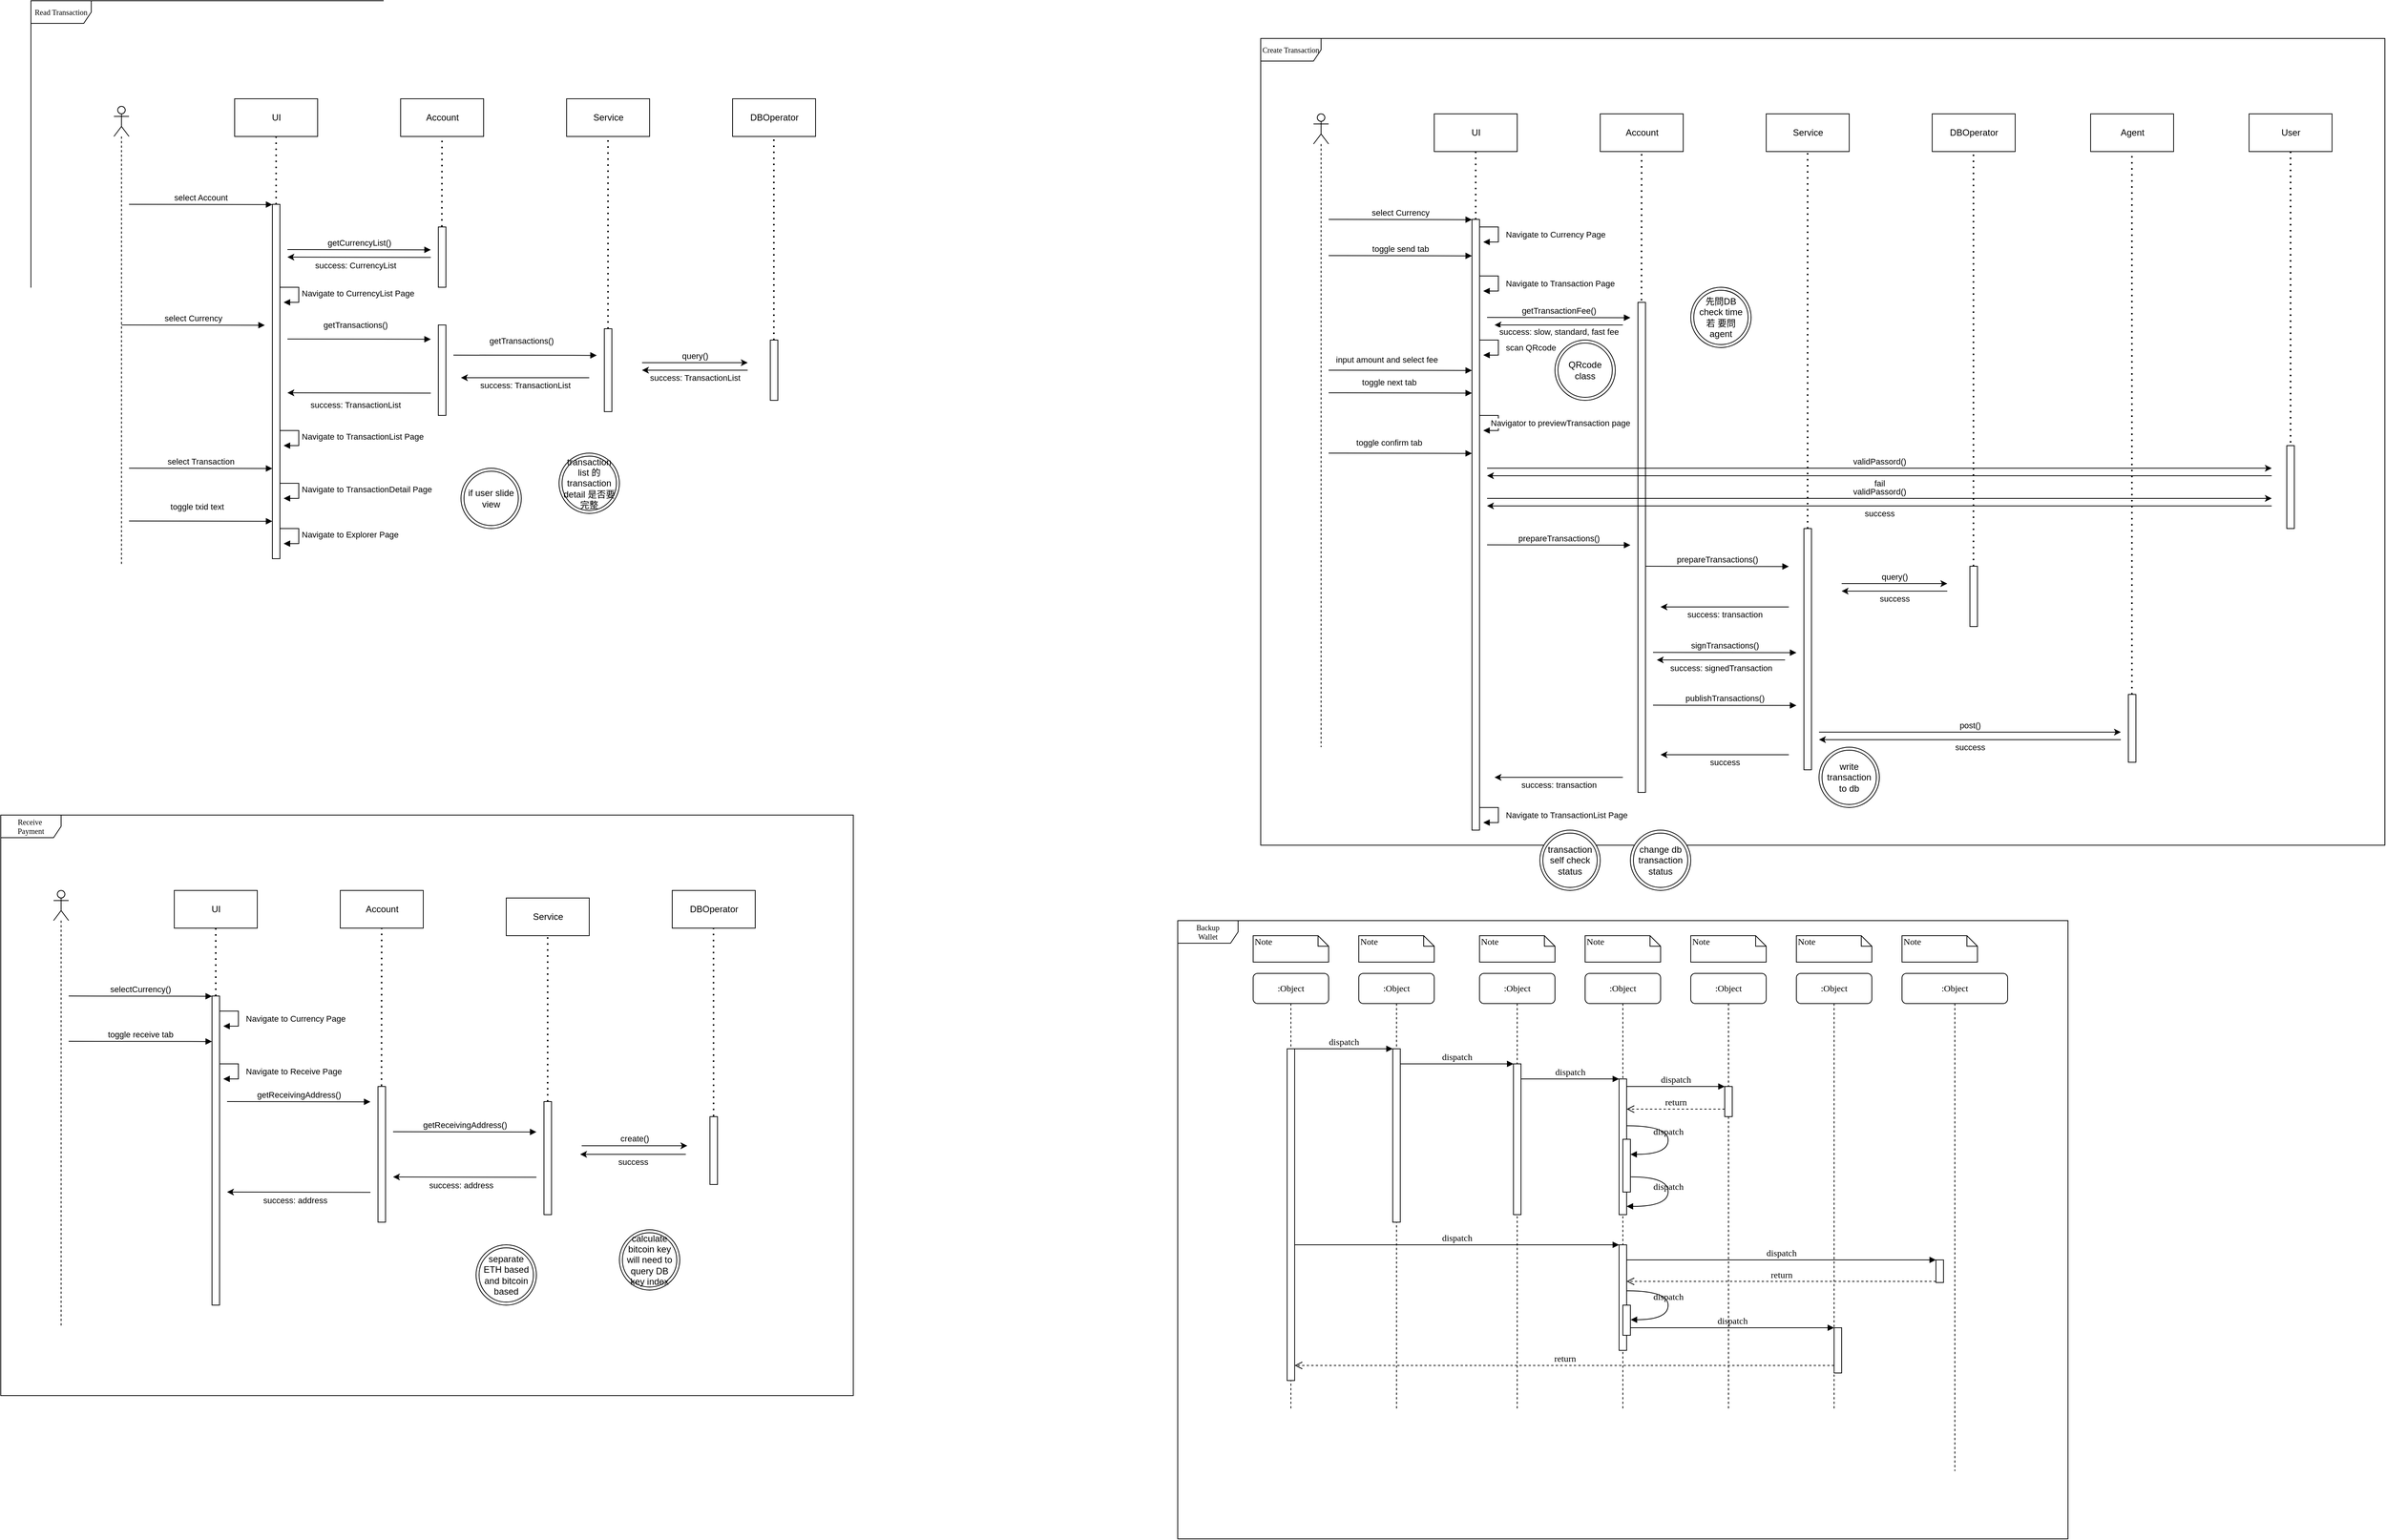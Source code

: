 <mxfile version="14.1.9" type="github">
  <diagram name="Page-1" id="13e1069c-82ec-6db2-03f1-153e76fe0fe0">
    <mxGraphModel dx="788" dy="538" grid="1" gridSize="10" guides="1" tooltips="1" connect="1" arrows="1" fold="1" page="1" pageScale="1" pageWidth="1100" pageHeight="850" background="#ffffff" math="0" shadow="0">
      <root>
        <mxCell id="0" />
        <mxCell id="1" parent="0" />
        <mxCell id="yyJwS7DBhN0DAcm4mNb7-244" value="" style="group" vertex="1" connectable="0" parent="1">
          <mxGeometry x="1670" y="1280" width="1180" height="820" as="geometry" />
        </mxCell>
        <mxCell id="yyJwS7DBhN0DAcm4mNb7-245" value=":Object" style="shape=umlLifeline;perimeter=lifelinePerimeter;whiteSpace=wrap;html=1;container=1;collapsible=0;recursiveResize=0;outlineConnect=0;rounded=1;shadow=0;comic=0;labelBackgroundColor=none;strokeWidth=1;fontFamily=Verdana;fontSize=12;align=center;" vertex="1" parent="yyJwS7DBhN0DAcm4mNb7-244">
          <mxGeometry x="240" y="70" width="100" height="580" as="geometry" />
        </mxCell>
        <mxCell id="yyJwS7DBhN0DAcm4mNb7-246" value="" style="html=1;points=[];perimeter=orthogonalPerimeter;rounded=0;shadow=0;comic=0;labelBackgroundColor=none;strokeWidth=1;fontFamily=Verdana;fontSize=12;align=center;" vertex="1" parent="yyJwS7DBhN0DAcm4mNb7-245">
          <mxGeometry x="45" y="100" width="10" height="230" as="geometry" />
        </mxCell>
        <mxCell id="yyJwS7DBhN0DAcm4mNb7-247" value=":Object" style="shape=umlLifeline;perimeter=lifelinePerimeter;whiteSpace=wrap;html=1;container=1;collapsible=0;recursiveResize=0;outlineConnect=0;rounded=1;shadow=0;comic=0;labelBackgroundColor=none;strokeWidth=1;fontFamily=Verdana;fontSize=12;align=center;" vertex="1" parent="yyJwS7DBhN0DAcm4mNb7-244">
          <mxGeometry x="400" y="70" width="100" height="580" as="geometry" />
        </mxCell>
        <mxCell id="yyJwS7DBhN0DAcm4mNb7-248" value="" style="html=1;points=[];perimeter=orthogonalPerimeter;rounded=0;shadow=0;comic=0;labelBackgroundColor=none;strokeWidth=1;fontFamily=Verdana;fontSize=12;align=center;" vertex="1" parent="yyJwS7DBhN0DAcm4mNb7-247">
          <mxGeometry x="45" y="120" width="10" height="200" as="geometry" />
        </mxCell>
        <mxCell id="yyJwS7DBhN0DAcm4mNb7-249" value=":Object" style="shape=umlLifeline;perimeter=lifelinePerimeter;whiteSpace=wrap;html=1;container=1;collapsible=0;recursiveResize=0;outlineConnect=0;rounded=1;shadow=0;comic=0;labelBackgroundColor=none;strokeWidth=1;fontFamily=Verdana;fontSize=12;align=center;" vertex="1" parent="yyJwS7DBhN0DAcm4mNb7-244">
          <mxGeometry x="540" y="70" width="100" height="580" as="geometry" />
        </mxCell>
        <mxCell id="yyJwS7DBhN0DAcm4mNb7-250" value=":Object" style="shape=umlLifeline;perimeter=lifelinePerimeter;whiteSpace=wrap;html=1;container=1;collapsible=0;recursiveResize=0;outlineConnect=0;rounded=1;shadow=0;comic=0;labelBackgroundColor=none;strokeWidth=1;fontFamily=Verdana;fontSize=12;align=center;" vertex="1" parent="yyJwS7DBhN0DAcm4mNb7-244">
          <mxGeometry x="680" y="70" width="100" height="580" as="geometry" />
        </mxCell>
        <mxCell id="yyJwS7DBhN0DAcm4mNb7-251" value=":Object" style="shape=umlLifeline;perimeter=lifelinePerimeter;whiteSpace=wrap;html=1;container=1;collapsible=0;recursiveResize=0;outlineConnect=0;rounded=1;shadow=0;comic=0;labelBackgroundColor=none;strokeWidth=1;fontFamily=Verdana;fontSize=12;align=center;" vertex="1" parent="yyJwS7DBhN0DAcm4mNb7-244">
          <mxGeometry x="820" y="70" width="100" height="580" as="geometry" />
        </mxCell>
        <mxCell id="yyJwS7DBhN0DAcm4mNb7-252" value=":Object" style="shape=umlLifeline;perimeter=lifelinePerimeter;whiteSpace=wrap;html=1;container=1;collapsible=0;recursiveResize=0;outlineConnect=0;rounded=1;shadow=0;comic=0;labelBackgroundColor=none;strokeWidth=1;fontFamily=Verdana;fontSize=12;align=center;" vertex="1" parent="yyJwS7DBhN0DAcm4mNb7-244">
          <mxGeometry x="960" y="70" width="140" height="660" as="geometry" />
        </mxCell>
        <mxCell id="yyJwS7DBhN0DAcm4mNb7-253" value=":Object" style="shape=umlLifeline;perimeter=lifelinePerimeter;whiteSpace=wrap;html=1;container=1;collapsible=0;recursiveResize=0;outlineConnect=0;rounded=1;shadow=0;comic=0;labelBackgroundColor=none;strokeWidth=1;fontFamily=Verdana;fontSize=12;align=center;" vertex="1" parent="yyJwS7DBhN0DAcm4mNb7-244">
          <mxGeometry x="100" y="70" width="100" height="580" as="geometry" />
        </mxCell>
        <mxCell id="yyJwS7DBhN0DAcm4mNb7-254" value="" style="html=1;points=[];perimeter=orthogonalPerimeter;rounded=0;shadow=0;comic=0;labelBackgroundColor=none;strokeWidth=1;fontFamily=Verdana;fontSize=12;align=center;" vertex="1" parent="yyJwS7DBhN0DAcm4mNb7-253">
          <mxGeometry x="45" y="100" width="10" height="440" as="geometry" />
        </mxCell>
        <mxCell id="yyJwS7DBhN0DAcm4mNb7-255" value="" style="html=1;points=[];perimeter=orthogonalPerimeter;rounded=0;shadow=0;comic=0;labelBackgroundColor=none;strokeWidth=1;fontFamily=Verdana;fontSize=12;align=center;" vertex="1" parent="yyJwS7DBhN0DAcm4mNb7-244">
          <mxGeometry x="585" y="210" width="10" height="180" as="geometry" />
        </mxCell>
        <mxCell id="yyJwS7DBhN0DAcm4mNb7-256" value="dispatch" style="html=1;verticalAlign=bottom;endArrow=block;labelBackgroundColor=none;fontFamily=Verdana;fontSize=12;edgeStyle=elbowEdgeStyle;elbow=vertical;" edge="1" parent="yyJwS7DBhN0DAcm4mNb7-244" source="yyJwS7DBhN0DAcm4mNb7-248" target="yyJwS7DBhN0DAcm4mNb7-255">
          <mxGeometry relative="1" as="geometry">
            <mxPoint x="510" y="210" as="sourcePoint" />
            <Array as="points">
              <mxPoint x="460" y="210" />
            </Array>
          </mxGeometry>
        </mxCell>
        <mxCell id="yyJwS7DBhN0DAcm4mNb7-257" value="" style="html=1;points=[];perimeter=orthogonalPerimeter;rounded=0;shadow=0;comic=0;labelBackgroundColor=none;strokeWidth=1;fontFamily=Verdana;fontSize=12;align=center;" vertex="1" parent="yyJwS7DBhN0DAcm4mNb7-244">
          <mxGeometry x="725" y="220" width="10" height="40" as="geometry" />
        </mxCell>
        <mxCell id="yyJwS7DBhN0DAcm4mNb7-258" value="dispatch" style="html=1;verticalAlign=bottom;endArrow=block;entryX=0;entryY=0;labelBackgroundColor=none;fontFamily=Verdana;fontSize=12;edgeStyle=elbowEdgeStyle;elbow=vertical;" edge="1" parent="yyJwS7DBhN0DAcm4mNb7-244" source="yyJwS7DBhN0DAcm4mNb7-255" target="yyJwS7DBhN0DAcm4mNb7-257">
          <mxGeometry relative="1" as="geometry">
            <mxPoint x="650" y="220" as="sourcePoint" />
          </mxGeometry>
        </mxCell>
        <mxCell id="yyJwS7DBhN0DAcm4mNb7-259" value="return" style="html=1;verticalAlign=bottom;endArrow=open;dashed=1;endSize=8;labelBackgroundColor=none;fontFamily=Verdana;fontSize=12;edgeStyle=elbowEdgeStyle;elbow=vertical;" edge="1" parent="yyJwS7DBhN0DAcm4mNb7-244" source="yyJwS7DBhN0DAcm4mNb7-257" target="yyJwS7DBhN0DAcm4mNb7-255">
          <mxGeometry relative="1" as="geometry">
            <mxPoint x="650" y="296" as="targetPoint" />
            <Array as="points">
              <mxPoint x="670" y="250" />
              <mxPoint x="700" y="250" />
            </Array>
          </mxGeometry>
        </mxCell>
        <mxCell id="yyJwS7DBhN0DAcm4mNb7-260" value="" style="html=1;points=[];perimeter=orthogonalPerimeter;rounded=0;shadow=0;comic=0;labelBackgroundColor=none;strokeWidth=1;fontFamily=Verdana;fontSize=12;align=center;" vertex="1" parent="yyJwS7DBhN0DAcm4mNb7-244">
          <mxGeometry x="585" y="430" width="10" height="140" as="geometry" />
        </mxCell>
        <mxCell id="yyJwS7DBhN0DAcm4mNb7-261" value="dispatch" style="html=1;verticalAlign=bottom;endArrow=block;entryX=0;entryY=0;labelBackgroundColor=none;fontFamily=Verdana;fontSize=12;" edge="1" parent="yyJwS7DBhN0DAcm4mNb7-244" source="yyJwS7DBhN0DAcm4mNb7-254" target="yyJwS7DBhN0DAcm4mNb7-260">
          <mxGeometry relative="1" as="geometry">
            <mxPoint x="510" y="410" as="sourcePoint" />
          </mxGeometry>
        </mxCell>
        <mxCell id="yyJwS7DBhN0DAcm4mNb7-262" value="" style="html=1;points=[];perimeter=orthogonalPerimeter;rounded=0;shadow=0;comic=0;labelBackgroundColor=none;strokeColor=#000000;strokeWidth=1;fillColor=#FFFFFF;fontFamily=Verdana;fontSize=12;fontColor=#000000;align=center;" vertex="1" parent="yyJwS7DBhN0DAcm4mNb7-244">
          <mxGeometry x="1005" y="450" width="10" height="30" as="geometry" />
        </mxCell>
        <mxCell id="yyJwS7DBhN0DAcm4mNb7-263" value="dispatch" style="html=1;verticalAlign=bottom;endArrow=block;entryX=0;entryY=0;labelBackgroundColor=none;fontFamily=Verdana;fontSize=12;" edge="1" parent="yyJwS7DBhN0DAcm4mNb7-244" source="yyJwS7DBhN0DAcm4mNb7-260" target="yyJwS7DBhN0DAcm4mNb7-262">
          <mxGeometry relative="1" as="geometry">
            <mxPoint x="930" y="330" as="sourcePoint" />
          </mxGeometry>
        </mxCell>
        <mxCell id="yyJwS7DBhN0DAcm4mNb7-264" value="return" style="html=1;verticalAlign=bottom;endArrow=open;dashed=1;endSize=8;exitX=0;exitY=0.95;labelBackgroundColor=none;fontFamily=Verdana;fontSize=12;" edge="1" parent="yyJwS7DBhN0DAcm4mNb7-244" source="yyJwS7DBhN0DAcm4mNb7-262" target="yyJwS7DBhN0DAcm4mNb7-260">
          <mxGeometry relative="1" as="geometry">
            <mxPoint x="930" y="406" as="targetPoint" />
          </mxGeometry>
        </mxCell>
        <mxCell id="yyJwS7DBhN0DAcm4mNb7-265" value="" style="html=1;points=[];perimeter=orthogonalPerimeter;rounded=0;shadow=0;comic=0;labelBackgroundColor=none;strokeWidth=1;fontFamily=Verdana;fontSize=12;align=center;" vertex="1" parent="yyJwS7DBhN0DAcm4mNb7-244">
          <mxGeometry x="870" y="540" width="10" height="60" as="geometry" />
        </mxCell>
        <mxCell id="yyJwS7DBhN0DAcm4mNb7-266" value="dispatch" style="html=1;verticalAlign=bottom;endArrow=block;entryX=0;entryY=0;labelBackgroundColor=none;fontFamily=Verdana;fontSize=12;edgeStyle=elbowEdgeStyle;elbow=vertical;" edge="1" parent="yyJwS7DBhN0DAcm4mNb7-244" source="yyJwS7DBhN0DAcm4mNb7-273" target="yyJwS7DBhN0DAcm4mNb7-265">
          <mxGeometry relative="1" as="geometry">
            <mxPoint x="800" y="540" as="sourcePoint" />
          </mxGeometry>
        </mxCell>
        <mxCell id="yyJwS7DBhN0DAcm4mNb7-267" value="return" style="html=1;verticalAlign=bottom;endArrow=open;dashed=1;endSize=8;labelBackgroundColor=none;fontFamily=Verdana;fontSize=12;edgeStyle=elbowEdgeStyle;elbow=vertical;" edge="1" parent="yyJwS7DBhN0DAcm4mNb7-244" source="yyJwS7DBhN0DAcm4mNb7-265" target="yyJwS7DBhN0DAcm4mNb7-254">
          <mxGeometry relative="1" as="geometry">
            <mxPoint x="800" y="616" as="targetPoint" />
            <Array as="points">
              <mxPoint x="570" y="590" />
            </Array>
          </mxGeometry>
        </mxCell>
        <mxCell id="yyJwS7DBhN0DAcm4mNb7-268" value="dispatch" style="html=1;verticalAlign=bottom;endArrow=block;entryX=0;entryY=0;labelBackgroundColor=none;fontFamily=Verdana;fontSize=12;edgeStyle=elbowEdgeStyle;elbow=vertical;" edge="1" parent="yyJwS7DBhN0DAcm4mNb7-244" source="yyJwS7DBhN0DAcm4mNb7-254" target="yyJwS7DBhN0DAcm4mNb7-246">
          <mxGeometry relative="1" as="geometry">
            <mxPoint x="220" y="180" as="sourcePoint" />
          </mxGeometry>
        </mxCell>
        <mxCell id="yyJwS7DBhN0DAcm4mNb7-269" value="dispatch" style="html=1;verticalAlign=bottom;endArrow=block;entryX=0;entryY=0;labelBackgroundColor=none;fontFamily=Verdana;fontSize=12;edgeStyle=elbowEdgeStyle;elbow=vertical;" edge="1" parent="yyJwS7DBhN0DAcm4mNb7-244" source="yyJwS7DBhN0DAcm4mNb7-246" target="yyJwS7DBhN0DAcm4mNb7-248">
          <mxGeometry relative="1" as="geometry">
            <mxPoint x="370" y="190" as="sourcePoint" />
          </mxGeometry>
        </mxCell>
        <mxCell id="yyJwS7DBhN0DAcm4mNb7-270" value="" style="html=1;points=[];perimeter=orthogonalPerimeter;rounded=0;shadow=0;comic=0;labelBackgroundColor=none;strokeWidth=1;fontFamily=Verdana;fontSize=12;align=center;" vertex="1" parent="yyJwS7DBhN0DAcm4mNb7-244">
          <mxGeometry x="590" y="290" width="10" height="70" as="geometry" />
        </mxCell>
        <mxCell id="yyJwS7DBhN0DAcm4mNb7-271" value="dispatch" style="html=1;verticalAlign=bottom;endArrow=block;labelBackgroundColor=none;fontFamily=Verdana;fontSize=12;elbow=vertical;edgeStyle=orthogonalEdgeStyle;curved=1;entryX=1;entryY=0.286;entryPerimeter=0;exitX=1.038;exitY=0.345;exitPerimeter=0;" edge="1" parent="yyJwS7DBhN0DAcm4mNb7-244" source="yyJwS7DBhN0DAcm4mNb7-255" target="yyJwS7DBhN0DAcm4mNb7-270">
          <mxGeometry relative="1" as="geometry">
            <mxPoint x="465" y="220" as="sourcePoint" />
            <mxPoint x="595" y="220" as="targetPoint" />
            <Array as="points">
              <mxPoint x="650" y="272" />
              <mxPoint x="650" y="310" />
            </Array>
          </mxGeometry>
        </mxCell>
        <mxCell id="yyJwS7DBhN0DAcm4mNb7-272" value="dispatch" style="html=1;verticalAlign=bottom;endArrow=block;labelBackgroundColor=none;fontFamily=Verdana;fontSize=12;elbow=vertical;edgeStyle=orthogonalEdgeStyle;curved=1;exitX=1.066;exitY=0.713;exitPerimeter=0;" edge="1" parent="yyJwS7DBhN0DAcm4mNb7-244" source="yyJwS7DBhN0DAcm4mNb7-270">
          <mxGeometry relative="1" as="geometry">
            <mxPoint x="610.333" y="340" as="sourcePoint" />
            <mxPoint x="595" y="379" as="targetPoint" />
            <Array as="points">
              <mxPoint x="650" y="340" />
              <mxPoint x="650" y="379" />
            </Array>
          </mxGeometry>
        </mxCell>
        <mxCell id="yyJwS7DBhN0DAcm4mNb7-273" value="" style="html=1;points=[];perimeter=orthogonalPerimeter;rounded=0;shadow=0;comic=0;labelBackgroundColor=none;strokeWidth=1;fontFamily=Verdana;fontSize=12;align=center;" vertex="1" parent="yyJwS7DBhN0DAcm4mNb7-244">
          <mxGeometry x="590" y="510" width="10" height="40" as="geometry" />
        </mxCell>
        <mxCell id="yyJwS7DBhN0DAcm4mNb7-274" value="dispatch" style="html=1;verticalAlign=bottom;endArrow=block;labelBackgroundColor=none;fontFamily=Verdana;fontSize=12;elbow=vertical;edgeStyle=orthogonalEdgeStyle;curved=1;entryX=1;entryY=0.286;entryPerimeter=0;exitX=1.038;exitY=0.345;exitPerimeter=0;" edge="1" parent="yyJwS7DBhN0DAcm4mNb7-244">
          <mxGeometry relative="1" as="geometry">
            <mxPoint x="595.333" y="491" as="sourcePoint" />
            <mxPoint x="600.333" y="529.333" as="targetPoint" />
            <Array as="points">
              <mxPoint x="650" y="491" />
              <mxPoint x="650" y="529" />
            </Array>
          </mxGeometry>
        </mxCell>
        <mxCell id="yyJwS7DBhN0DAcm4mNb7-275" value="Note" style="shape=note;whiteSpace=wrap;html=1;size=14;verticalAlign=top;align=left;spacingTop=-6;rounded=0;shadow=0;comic=0;labelBackgroundColor=none;strokeWidth=1;fontFamily=Verdana;fontSize=12" vertex="1" parent="yyJwS7DBhN0DAcm4mNb7-244">
          <mxGeometry x="100" y="20" width="100" height="35" as="geometry" />
        </mxCell>
        <mxCell id="yyJwS7DBhN0DAcm4mNb7-276" value="Note" style="shape=note;whiteSpace=wrap;html=1;size=14;verticalAlign=top;align=left;spacingTop=-6;rounded=0;shadow=0;comic=0;labelBackgroundColor=none;strokeWidth=1;fontFamily=Verdana;fontSize=12" vertex="1" parent="yyJwS7DBhN0DAcm4mNb7-244">
          <mxGeometry x="240" y="20" width="100" height="35" as="geometry" />
        </mxCell>
        <mxCell id="yyJwS7DBhN0DAcm4mNb7-277" value="Note" style="shape=note;whiteSpace=wrap;html=1;size=14;verticalAlign=top;align=left;spacingTop=-6;rounded=0;shadow=0;comic=0;labelBackgroundColor=none;strokeWidth=1;fontFamily=Verdana;fontSize=12" vertex="1" parent="yyJwS7DBhN0DAcm4mNb7-244">
          <mxGeometry x="400" y="20" width="100" height="35" as="geometry" />
        </mxCell>
        <mxCell id="yyJwS7DBhN0DAcm4mNb7-278" value="Note" style="shape=note;whiteSpace=wrap;html=1;size=14;verticalAlign=top;align=left;spacingTop=-6;rounded=0;shadow=0;comic=0;labelBackgroundColor=none;strokeWidth=1;fontFamily=Verdana;fontSize=12" vertex="1" parent="yyJwS7DBhN0DAcm4mNb7-244">
          <mxGeometry x="540" y="20" width="100" height="35" as="geometry" />
        </mxCell>
        <mxCell id="yyJwS7DBhN0DAcm4mNb7-279" value="Note" style="shape=note;whiteSpace=wrap;html=1;size=14;verticalAlign=top;align=left;spacingTop=-6;rounded=0;shadow=0;comic=0;labelBackgroundColor=none;strokeWidth=1;fontFamily=Verdana;fontSize=12" vertex="1" parent="yyJwS7DBhN0DAcm4mNb7-244">
          <mxGeometry x="680" y="20" width="100" height="35" as="geometry" />
        </mxCell>
        <mxCell id="yyJwS7DBhN0DAcm4mNb7-280" value="Note" style="shape=note;whiteSpace=wrap;html=1;size=14;verticalAlign=top;align=left;spacingTop=-6;rounded=0;shadow=0;comic=0;labelBackgroundColor=none;strokeWidth=1;fontFamily=Verdana;fontSize=12" vertex="1" parent="yyJwS7DBhN0DAcm4mNb7-244">
          <mxGeometry x="820" y="20" width="100" height="35" as="geometry" />
        </mxCell>
        <mxCell id="yyJwS7DBhN0DAcm4mNb7-281" value="Note" style="shape=note;whiteSpace=wrap;html=1;size=14;verticalAlign=top;align=left;spacingTop=-6;rounded=0;shadow=0;comic=0;labelBackgroundColor=none;strokeWidth=1;fontFamily=Verdana;fontSize=12" vertex="1" parent="yyJwS7DBhN0DAcm4mNb7-244">
          <mxGeometry x="960" y="20" width="100" height="35" as="geometry" />
        </mxCell>
        <mxCell id="yyJwS7DBhN0DAcm4mNb7-282" value="Backup&lt;br&gt;Wallet" style="shape=umlFrame;whiteSpace=wrap;html=1;rounded=0;shadow=0;comic=0;labelBackgroundColor=none;strokeWidth=1;fontFamily=Verdana;fontSize=10;align=center;width=80;height=30;" vertex="1" parent="yyJwS7DBhN0DAcm4mNb7-244">
          <mxGeometry width="1180" height="820" as="geometry" />
        </mxCell>
        <mxCell id="yyJwS7DBhN0DAcm4mNb7-387" value="" style="group" vertex="1" connectable="0" parent="1">
          <mxGeometry x="150" y="60" width="1180" height="820" as="geometry" />
        </mxCell>
        <mxCell id="yyJwS7DBhN0DAcm4mNb7-1" value="Read Transaction" style="shape=umlFrame;whiteSpace=wrap;html=1;rounded=0;shadow=0;comic=0;labelBackgroundColor=none;strokeWidth=1;fontFamily=Verdana;fontSize=10;align=center;width=80;height=30;" vertex="1" parent="yyJwS7DBhN0DAcm4mNb7-387">
          <mxGeometry width="1180" height="820" as="geometry" />
        </mxCell>
        <mxCell id="yyJwS7DBhN0DAcm4mNb7-324" value="UI" style="html=1;" vertex="1" parent="yyJwS7DBhN0DAcm4mNb7-387">
          <mxGeometry x="270" y="130" width="110" height="50" as="geometry" />
        </mxCell>
        <mxCell id="yyJwS7DBhN0DAcm4mNb7-328" value="Account" style="html=1;" vertex="1" parent="yyJwS7DBhN0DAcm4mNb7-387">
          <mxGeometry x="490" y="130" width="110" height="50" as="geometry" />
        </mxCell>
        <mxCell id="yyJwS7DBhN0DAcm4mNb7-329" value="DBOperator" style="html=1;" vertex="1" parent="yyJwS7DBhN0DAcm4mNb7-387">
          <mxGeometry x="930" y="130" width="110" height="50" as="geometry" />
        </mxCell>
        <mxCell id="yyJwS7DBhN0DAcm4mNb7-331" value="" style="html=1;points=[];perimeter=orthogonalPerimeter;" vertex="1" parent="yyJwS7DBhN0DAcm4mNb7-387">
          <mxGeometry x="320" y="270" width="10" height="470" as="geometry" />
        </mxCell>
        <mxCell id="yyJwS7DBhN0DAcm4mNb7-336" value="" style="shape=umlLifeline;participant=umlActor;perimeter=lifelinePerimeter;whiteSpace=wrap;html=1;container=1;collapsible=0;recursiveResize=0;verticalAlign=top;spacingTop=36;outlineConnect=0;" vertex="1" parent="yyJwS7DBhN0DAcm4mNb7-387">
          <mxGeometry x="110" y="140" width="20" height="610" as="geometry" />
        </mxCell>
        <mxCell id="yyJwS7DBhN0DAcm4mNb7-338" value="select Account" style="html=1;verticalAlign=bottom;endArrow=block;" edge="1" parent="yyJwS7DBhN0DAcm4mNb7-387">
          <mxGeometry width="80" relative="1" as="geometry">
            <mxPoint x="130" y="270.0" as="sourcePoint" />
            <mxPoint x="320" y="270.34" as="targetPoint" />
          </mxGeometry>
        </mxCell>
        <mxCell id="yyJwS7DBhN0DAcm4mNb7-341" value="" style="html=1;points=[];perimeter=orthogonalPerimeter;" vertex="1" parent="yyJwS7DBhN0DAcm4mNb7-387">
          <mxGeometry x="540" y="300" width="10" height="80" as="geometry" />
        </mxCell>
        <mxCell id="yyJwS7DBhN0DAcm4mNb7-350" value="" style="html=1;points=[];perimeter=orthogonalPerimeter;" vertex="1" parent="yyJwS7DBhN0DAcm4mNb7-387">
          <mxGeometry x="980" y="450" width="10" height="80" as="geometry" />
        </mxCell>
        <mxCell id="yyJwS7DBhN0DAcm4mNb7-351" value="" style="endArrow=classic;html=1;" edge="1" parent="yyJwS7DBhN0DAcm4mNb7-387">
          <mxGeometry relative="1" as="geometry">
            <mxPoint x="810" y="480.0" as="sourcePoint" />
            <mxPoint x="950" y="480.0" as="targetPoint" />
          </mxGeometry>
        </mxCell>
        <mxCell id="yyJwS7DBhN0DAcm4mNb7-352" value="query()" style="edgeLabel;resizable=0;html=1;align=center;verticalAlign=middle;" connectable="0" vertex="1" parent="yyJwS7DBhN0DAcm4mNb7-351">
          <mxGeometry relative="1" as="geometry">
            <mxPoint y="-9.66" as="offset" />
          </mxGeometry>
        </mxCell>
        <mxCell id="yyJwS7DBhN0DAcm4mNb7-353" value="" style="endArrow=none;html=1;startArrow=classic;startFill=1;endFill=0;" edge="1" parent="yyJwS7DBhN0DAcm4mNb7-387">
          <mxGeometry relative="1" as="geometry">
            <mxPoint x="810" y="490" as="sourcePoint" />
            <mxPoint x="950" y="490" as="targetPoint" />
          </mxGeometry>
        </mxCell>
        <mxCell id="yyJwS7DBhN0DAcm4mNb7-354" value="success: TransactionList" style="edgeLabel;resizable=0;html=1;align=center;verticalAlign=middle;" connectable="0" vertex="1" parent="yyJwS7DBhN0DAcm4mNb7-353">
          <mxGeometry relative="1" as="geometry">
            <mxPoint y="10" as="offset" />
          </mxGeometry>
        </mxCell>
        <mxCell id="yyJwS7DBhN0DAcm4mNb7-361" value="" style="endArrow=none;dashed=1;html=1;dashPattern=1 3;strokeWidth=2;entryX=0.5;entryY=1;entryDx=0;entryDy=0;" edge="1" parent="yyJwS7DBhN0DAcm4mNb7-387" target="yyJwS7DBhN0DAcm4mNb7-324">
          <mxGeometry width="50" height="50" relative="1" as="geometry">
            <mxPoint x="325" y="270" as="sourcePoint" />
            <mxPoint x="640" y="220" as="targetPoint" />
          </mxGeometry>
        </mxCell>
        <mxCell id="yyJwS7DBhN0DAcm4mNb7-363" value="" style="endArrow=none;dashed=1;html=1;dashPattern=1 3;strokeWidth=2;entryX=0.5;entryY=1;entryDx=0;entryDy=0;exitX=0.467;exitY=-0.004;exitDx=0;exitDy=0;exitPerimeter=0;" edge="1" parent="yyJwS7DBhN0DAcm4mNb7-387" source="yyJwS7DBhN0DAcm4mNb7-341">
          <mxGeometry width="50" height="50" relative="1" as="geometry">
            <mxPoint x="544.88" y="270" as="sourcePoint" />
            <mxPoint x="544.88" y="180" as="targetPoint" />
          </mxGeometry>
        </mxCell>
        <mxCell id="yyJwS7DBhN0DAcm4mNb7-364" value="" style="endArrow=none;dashed=1;html=1;dashPattern=1 3;strokeWidth=2;entryX=0.5;entryY=1;entryDx=0;entryDy=0;" edge="1" parent="yyJwS7DBhN0DAcm4mNb7-387" source="yyJwS7DBhN0DAcm4mNb7-350">
          <mxGeometry width="50" height="50" relative="1" as="geometry">
            <mxPoint x="985" y="400" as="sourcePoint" />
            <mxPoint x="984.71" y="180" as="targetPoint" />
          </mxGeometry>
        </mxCell>
        <mxCell id="yyJwS7DBhN0DAcm4mNb7-366" value="" style="group" vertex="1" connectable="0" parent="yyJwS7DBhN0DAcm4mNb7-387">
          <mxGeometry x="710" y="130" width="110" height="220" as="geometry" />
        </mxCell>
        <mxCell id="yyJwS7DBhN0DAcm4mNb7-340" value="Service" style="html=1;" vertex="1" parent="yyJwS7DBhN0DAcm4mNb7-366">
          <mxGeometry width="110" height="50" as="geometry" />
        </mxCell>
        <mxCell id="yyJwS7DBhN0DAcm4mNb7-362" value="" style="endArrow=none;dashed=1;html=1;dashPattern=1 3;strokeWidth=2;entryX=0.5;entryY=1;entryDx=0;entryDy=0;" edge="1" parent="yyJwS7DBhN0DAcm4mNb7-366" source="yyJwS7DBhN0DAcm4mNb7-339">
          <mxGeometry width="50" height="50" relative="1" as="geometry">
            <mxPoint x="54.88" y="140" as="sourcePoint" />
            <mxPoint x="54.88" y="50" as="targetPoint" />
          </mxGeometry>
        </mxCell>
        <mxCell id="yyJwS7DBhN0DAcm4mNb7-369" value="getCurrencyList()" style="html=1;verticalAlign=bottom;endArrow=block;" edge="1" parent="yyJwS7DBhN0DAcm4mNb7-387">
          <mxGeometry width="80" relative="1" as="geometry">
            <mxPoint x="340" y="330.0" as="sourcePoint" />
            <mxPoint x="530" y="330.34" as="targetPoint" />
          </mxGeometry>
        </mxCell>
        <mxCell id="yyJwS7DBhN0DAcm4mNb7-370" value="success: CurrencyList" style="html=1;verticalAlign=bottom;endArrow=none;endFill=0;startArrow=classic;startFill=1;" edge="1" parent="yyJwS7DBhN0DAcm4mNb7-387">
          <mxGeometry x="-0.052" y="-20" width="80" relative="1" as="geometry">
            <mxPoint x="340" y="340.0" as="sourcePoint" />
            <mxPoint x="530" y="340.34" as="targetPoint" />
            <mxPoint as="offset" />
          </mxGeometry>
        </mxCell>
        <mxCell id="yyJwS7DBhN0DAcm4mNb7-372" value="getTransactions()" style="html=1;verticalAlign=bottom;endArrow=block;" edge="1" parent="yyJwS7DBhN0DAcm4mNb7-387">
          <mxGeometry x="-0.053" y="10" width="80" relative="1" as="geometry">
            <mxPoint x="560" y="470" as="sourcePoint" />
            <mxPoint x="750" y="470.34" as="targetPoint" />
            <mxPoint as="offset" />
          </mxGeometry>
        </mxCell>
        <mxCell id="yyJwS7DBhN0DAcm4mNb7-373" value="success: TransactionList" style="html=1;verticalAlign=bottom;endArrow=none;endFill=0;startArrow=classic;startFill=1;" edge="1" parent="yyJwS7DBhN0DAcm4mNb7-387">
          <mxGeometry x="-0.052" y="-25" width="80" relative="1" as="geometry">
            <mxPoint x="340" y="520" as="sourcePoint" />
            <mxPoint x="530" y="520.34" as="targetPoint" />
            <mxPoint as="offset" />
          </mxGeometry>
        </mxCell>
        <mxCell id="yyJwS7DBhN0DAcm4mNb7-374" value="" style="html=1;points=[];perimeter=orthogonalPerimeter;" vertex="1" parent="yyJwS7DBhN0DAcm4mNb7-387">
          <mxGeometry x="540" y="430" width="10" height="120" as="geometry" />
        </mxCell>
        <mxCell id="yyJwS7DBhN0DAcm4mNb7-339" value="" style="html=1;points=[];perimeter=orthogonalPerimeter;" vertex="1" parent="yyJwS7DBhN0DAcm4mNb7-387">
          <mxGeometry x="760" y="435" width="10" height="110" as="geometry" />
        </mxCell>
        <mxCell id="yyJwS7DBhN0DAcm4mNb7-376" value="getTransactions()" style="html=1;verticalAlign=bottom;endArrow=block;" edge="1" parent="yyJwS7DBhN0DAcm4mNb7-387">
          <mxGeometry x="-0.053" y="10" width="80" relative="1" as="geometry">
            <mxPoint x="340" y="448.57" as="sourcePoint" />
            <mxPoint x="530" y="448.91" as="targetPoint" />
            <mxPoint as="offset" />
          </mxGeometry>
        </mxCell>
        <mxCell id="yyJwS7DBhN0DAcm4mNb7-377" value="" style="endArrow=none;html=1;startArrow=classic;startFill=1;endFill=0;" edge="1" parent="yyJwS7DBhN0DAcm4mNb7-387">
          <mxGeometry relative="1" as="geometry">
            <mxPoint x="570" y="500" as="sourcePoint" />
            <mxPoint x="740" y="500" as="targetPoint" />
          </mxGeometry>
        </mxCell>
        <mxCell id="yyJwS7DBhN0DAcm4mNb7-378" value="success: TransactionList" style="edgeLabel;resizable=0;html=1;align=center;verticalAlign=middle;" connectable="0" vertex="1" parent="yyJwS7DBhN0DAcm4mNb7-377">
          <mxGeometry relative="1" as="geometry">
            <mxPoint y="10" as="offset" />
          </mxGeometry>
        </mxCell>
        <mxCell id="yyJwS7DBhN0DAcm4mNb7-381" value="&lt;span style=&quot;font-family: &amp;#34;helvetica&amp;#34; ; text-align: center&quot;&gt;Navigate to&amp;nbsp;&lt;/span&gt;&lt;span style=&quot;text-align: center&quot;&gt;TransactionList&lt;/span&gt;&lt;span style=&quot;font-family: &amp;#34;helvetica&amp;#34; ; text-align: center&quot;&gt;&amp;nbsp;Page&lt;/span&gt;" style="edgeStyle=orthogonalEdgeStyle;html=1;align=left;spacingLeft=2;endArrow=block;rounded=0;entryX=1;entryY=0;" edge="1" parent="yyJwS7DBhN0DAcm4mNb7-387">
          <mxGeometry relative="1" as="geometry">
            <mxPoint x="330" y="570" as="sourcePoint" />
            <Array as="points">
              <mxPoint x="355" y="570" />
            </Array>
            <mxPoint x="335" y="590" as="targetPoint" />
          </mxGeometry>
        </mxCell>
        <mxCell id="yyJwS7DBhN0DAcm4mNb7-384" value="&lt;span style=&quot;font-family: &amp;#34;helvetica&amp;#34; ; text-align: center&quot;&gt;Navigate to&amp;nbsp;&lt;/span&gt;&lt;span style=&quot;text-align: center&quot;&gt;CurrencyList&lt;/span&gt;&lt;span style=&quot;font-family: &amp;#34;helvetica&amp;#34; ; text-align: center&quot;&gt;&amp;nbsp;Page&lt;/span&gt;" style="edgeStyle=orthogonalEdgeStyle;html=1;align=left;spacingLeft=2;endArrow=block;rounded=0;entryX=1;entryY=0;" edge="1" parent="yyJwS7DBhN0DAcm4mNb7-387">
          <mxGeometry relative="1" as="geometry">
            <mxPoint x="330" y="380" as="sourcePoint" />
            <Array as="points">
              <mxPoint x="355" y="380" />
            </Array>
            <mxPoint x="335" y="400" as="targetPoint" />
          </mxGeometry>
        </mxCell>
        <mxCell id="yyJwS7DBhN0DAcm4mNb7-423" value="select Transaction" style="html=1;verticalAlign=bottom;endArrow=block;" edge="1" parent="yyJwS7DBhN0DAcm4mNb7-387">
          <mxGeometry width="80" relative="1" as="geometry">
            <mxPoint x="130" y="620" as="sourcePoint" />
            <mxPoint x="320" y="620.34" as="targetPoint" />
          </mxGeometry>
        </mxCell>
        <mxCell id="yyJwS7DBhN0DAcm4mNb7-424" value="&lt;span style=&quot;font-family: &amp;#34;helvetica&amp;#34; ; text-align: center&quot;&gt;Navigate to&amp;nbsp;&lt;/span&gt;&lt;span style=&quot;text-align: center&quot;&gt;TransactionDetail&lt;/span&gt;&lt;span style=&quot;font-family: &amp;#34;helvetica&amp;#34; ; text-align: center&quot;&gt;&amp;nbsp;Page&lt;/span&gt;" style="edgeStyle=orthogonalEdgeStyle;html=1;align=left;spacingLeft=2;endArrow=block;rounded=0;entryX=1;entryY=0;" edge="1" parent="yyJwS7DBhN0DAcm4mNb7-387">
          <mxGeometry relative="1" as="geometry">
            <mxPoint x="330" y="640" as="sourcePoint" />
            <Array as="points">
              <mxPoint x="355" y="640" />
            </Array>
            <mxPoint x="335" y="660" as="targetPoint" />
          </mxGeometry>
        </mxCell>
        <mxCell id="yyJwS7DBhN0DAcm4mNb7-426" value="toggle txid text" style="html=1;verticalAlign=bottom;endArrow=block;" edge="1" parent="yyJwS7DBhN0DAcm4mNb7-387">
          <mxGeometry x="-0.053" y="10" width="80" relative="1" as="geometry">
            <mxPoint x="130" y="690" as="sourcePoint" />
            <mxPoint x="320" y="690.34" as="targetPoint" />
            <mxPoint as="offset" />
          </mxGeometry>
        </mxCell>
        <mxCell id="yyJwS7DBhN0DAcm4mNb7-427" value="&lt;span style=&quot;font-family: &amp;#34;helvetica&amp;#34; ; text-align: center&quot;&gt;Navigate to&amp;nbsp;&lt;/span&gt;&lt;span style=&quot;text-align: center&quot;&gt;Explorer&lt;/span&gt;&lt;span style=&quot;font-family: &amp;#34;helvetica&amp;#34; ; text-align: center&quot;&gt;&amp;nbsp;Page&lt;/span&gt;" style="edgeStyle=orthogonalEdgeStyle;html=1;align=left;spacingLeft=2;endArrow=block;rounded=0;entryX=1;entryY=0;" edge="1" parent="yyJwS7DBhN0DAcm4mNb7-387">
          <mxGeometry relative="1" as="geometry">
            <mxPoint x="330" y="700" as="sourcePoint" />
            <Array as="points">
              <mxPoint x="355" y="700" />
            </Array>
            <mxPoint x="335" y="720" as="targetPoint" />
          </mxGeometry>
        </mxCell>
        <mxCell id="yyJwS7DBhN0DAcm4mNb7-673" value="select Currency" style="html=1;verticalAlign=bottom;endArrow=block;" edge="1" parent="yyJwS7DBhN0DAcm4mNb7-387">
          <mxGeometry width="80" relative="1" as="geometry">
            <mxPoint x="120" y="430" as="sourcePoint" />
            <mxPoint x="310" y="430.34" as="targetPoint" />
          </mxGeometry>
        </mxCell>
        <mxCell id="yyJwS7DBhN0DAcm4mNb7-674" value="if user slide view" style="ellipse;shape=doubleEllipse;whiteSpace=wrap;html=1;aspect=fixed;" vertex="1" parent="yyJwS7DBhN0DAcm4mNb7-387">
          <mxGeometry x="570" y="620" width="80" height="80" as="geometry" />
        </mxCell>
        <mxCell id="yyJwS7DBhN0DAcm4mNb7-675" value="transaction list 的 transaction detail 是否要完整" style="ellipse;shape=doubleEllipse;whiteSpace=wrap;html=1;aspect=fixed;" vertex="1" parent="yyJwS7DBhN0DAcm4mNb7-387">
          <mxGeometry x="700" y="600" width="80" height="80" as="geometry" />
        </mxCell>
        <mxCell id="yyJwS7DBhN0DAcm4mNb7-524" value="" style="group" vertex="1" connectable="0" parent="1">
          <mxGeometry x="1780" y="110" width="1490" height="1110" as="geometry" />
        </mxCell>
        <mxCell id="yyJwS7DBhN0DAcm4mNb7-482" value="Create Transaction" style="shape=umlFrame;whiteSpace=wrap;html=1;rounded=0;shadow=0;comic=0;labelBackgroundColor=none;strokeWidth=1;fontFamily=Verdana;fontSize=10;align=center;width=80;height=30;" vertex="1" parent="yyJwS7DBhN0DAcm4mNb7-524">
          <mxGeometry width="1490" height="1070" as="geometry" />
        </mxCell>
        <mxCell id="yyJwS7DBhN0DAcm4mNb7-390" value="UI" style="html=1;" vertex="1" parent="yyJwS7DBhN0DAcm4mNb7-524">
          <mxGeometry x="230" y="100" width="110" height="50" as="geometry" />
        </mxCell>
        <mxCell id="yyJwS7DBhN0DAcm4mNb7-391" value="Account" style="html=1;" vertex="1" parent="yyJwS7DBhN0DAcm4mNb7-524">
          <mxGeometry x="450" y="100" width="110" height="50" as="geometry" />
        </mxCell>
        <mxCell id="yyJwS7DBhN0DAcm4mNb7-392" value="DBOperator" style="html=1;" vertex="1" parent="yyJwS7DBhN0DAcm4mNb7-524">
          <mxGeometry x="890" y="100" width="110" height="50" as="geometry" />
        </mxCell>
        <mxCell id="yyJwS7DBhN0DAcm4mNb7-393" value="" style="html=1;points=[];perimeter=orthogonalPerimeter;" vertex="1" parent="yyJwS7DBhN0DAcm4mNb7-524">
          <mxGeometry x="280" y="240" width="10" height="810" as="geometry" />
        </mxCell>
        <mxCell id="yyJwS7DBhN0DAcm4mNb7-394" value="" style="shape=umlLifeline;participant=umlActor;perimeter=lifelinePerimeter;whiteSpace=wrap;html=1;container=1;collapsible=0;recursiveResize=0;verticalAlign=top;spacingTop=36;outlineConnect=0;" vertex="1" parent="yyJwS7DBhN0DAcm4mNb7-524">
          <mxGeometry x="70" y="100" width="20" height="840" as="geometry" />
        </mxCell>
        <mxCell id="yyJwS7DBhN0DAcm4mNb7-395" value="select Currency" style="html=1;verticalAlign=bottom;endArrow=block;" edge="1" parent="yyJwS7DBhN0DAcm4mNb7-524">
          <mxGeometry x="-40" y="-30" width="80" as="geometry">
            <mxPoint x="90" y="240.0" as="sourcePoint" />
            <mxPoint x="280" y="240.34" as="targetPoint" />
          </mxGeometry>
        </mxCell>
        <mxCell id="yyJwS7DBhN0DAcm4mNb7-402" value="" style="endArrow=none;dashed=1;html=1;dashPattern=1 3;strokeWidth=2;entryX=0.5;entryY=1;entryDx=0;entryDy=0;" edge="1" parent="yyJwS7DBhN0DAcm4mNb7-524" target="yyJwS7DBhN0DAcm4mNb7-390">
          <mxGeometry x="-40" y="-30" width="50" height="50" as="geometry">
            <mxPoint x="285" y="240" as="sourcePoint" />
            <mxPoint x="600" y="190" as="targetPoint" />
          </mxGeometry>
        </mxCell>
        <mxCell id="yyJwS7DBhN0DAcm4mNb7-403" value="" style="endArrow=none;dashed=1;html=1;dashPattern=1 3;strokeWidth=2;entryX=0.5;entryY=1;entryDx=0;entryDy=0;exitX=0.467;exitY=-0.004;exitDx=0;exitDy=0;exitPerimeter=0;" edge="1" parent="yyJwS7DBhN0DAcm4mNb7-524" source="yyJwS7DBhN0DAcm4mNb7-396">
          <mxGeometry x="-40" y="-30" width="50" height="50" as="geometry">
            <mxPoint x="504.88" y="240" as="sourcePoint" />
            <mxPoint x="504.88" y="150" as="targetPoint" />
          </mxGeometry>
        </mxCell>
        <mxCell id="yyJwS7DBhN0DAcm4mNb7-404" value="" style="endArrow=none;dashed=1;html=1;dashPattern=1 3;strokeWidth=2;entryX=0.5;entryY=1;entryDx=0;entryDy=0;" edge="1" parent="yyJwS7DBhN0DAcm4mNb7-524" source="yyJwS7DBhN0DAcm4mNb7-397">
          <mxGeometry x="-40" y="-30" width="50" height="50" as="geometry">
            <mxPoint x="945" y="370" as="sourcePoint" />
            <mxPoint x="944.71" y="150" as="targetPoint" />
          </mxGeometry>
        </mxCell>
        <mxCell id="yyJwS7DBhN0DAcm4mNb7-405" value="" style="group" vertex="1" connectable="0" parent="yyJwS7DBhN0DAcm4mNb7-524">
          <mxGeometry x="670" y="100" width="110" height="220" as="geometry" />
        </mxCell>
        <mxCell id="yyJwS7DBhN0DAcm4mNb7-406" value="Service" style="html=1;" vertex="1" parent="yyJwS7DBhN0DAcm4mNb7-405">
          <mxGeometry width="110" height="50" as="geometry" />
        </mxCell>
        <mxCell id="yyJwS7DBhN0DAcm4mNb7-407" value="" style="endArrow=none;dashed=1;html=1;dashPattern=1 3;strokeWidth=2;entryX=0.5;entryY=1;entryDx=0;entryDy=0;" edge="1" parent="yyJwS7DBhN0DAcm4mNb7-405" source="yyJwS7DBhN0DAcm4mNb7-413">
          <mxGeometry width="50" height="50" relative="1" as="geometry">
            <mxPoint x="54.88" y="140" as="sourcePoint" />
            <mxPoint x="54.88" y="50" as="targetPoint" />
          </mxGeometry>
        </mxCell>
        <mxCell id="yyJwS7DBhN0DAcm4mNb7-408" value="getTransactionFee()" style="html=1;verticalAlign=bottom;endArrow=block;" edge="1" parent="yyJwS7DBhN0DAcm4mNb7-524">
          <mxGeometry x="-40" y="40" width="80" as="geometry">
            <mxPoint x="300" y="370.0" as="sourcePoint" />
            <mxPoint x="490" y="370.34" as="targetPoint" />
          </mxGeometry>
        </mxCell>
        <mxCell id="yyJwS7DBhN0DAcm4mNb7-419" value="&lt;span style=&quot;font-family: &amp;#34;helvetica&amp;#34; ; text-align: center&quot;&gt;Navigate to Currency Page&lt;/span&gt;" style="edgeStyle=orthogonalEdgeStyle;html=1;align=left;spacingLeft=2;endArrow=block;rounded=0;entryX=1;entryY=0;" edge="1" parent="yyJwS7DBhN0DAcm4mNb7-524">
          <mxGeometry x="-1780" y="-110" as="geometry">
            <mxPoint x="290" y="250" as="sourcePoint" />
            <Array as="points">
              <mxPoint x="315" y="250" />
            </Array>
            <mxPoint x="295" y="270" as="targetPoint" />
            <mxPoint x="28" as="offset" />
          </mxGeometry>
        </mxCell>
        <mxCell id="yyJwS7DBhN0DAcm4mNb7-420" value="toggle send tab" style="html=1;verticalAlign=bottom;endArrow=block;" edge="1" parent="yyJwS7DBhN0DAcm4mNb7-524">
          <mxGeometry x="-40" y="18" width="80" as="geometry">
            <mxPoint x="90" y="288" as="sourcePoint" />
            <mxPoint x="280" y="288.34" as="targetPoint" />
          </mxGeometry>
        </mxCell>
        <mxCell id="yyJwS7DBhN0DAcm4mNb7-422" value="&lt;span style=&quot;font-family: &amp;#34;helvetica&amp;#34; ; text-align: center&quot;&gt;Navigate to Transaction Page&lt;/span&gt;" style="edgeStyle=orthogonalEdgeStyle;html=1;align=left;spacingLeft=2;endArrow=block;rounded=0;entryX=1;entryY=0;" edge="1" parent="yyJwS7DBhN0DAcm4mNb7-524">
          <mxGeometry x="-1780" y="-45" as="geometry">
            <mxPoint x="290" y="315" as="sourcePoint" />
            <Array as="points">
              <mxPoint x="315" y="315.01" />
              <mxPoint x="315" y="335.01" />
            </Array>
            <mxPoint x="295" y="335" as="targetPoint" />
            <mxPoint x="28" as="offset" />
          </mxGeometry>
        </mxCell>
        <mxCell id="yyJwS7DBhN0DAcm4mNb7-428" value="input amount and select fee&amp;nbsp;&amp;nbsp;" style="html=1;verticalAlign=bottom;endArrow=block;" edge="1" parent="yyJwS7DBhN0DAcm4mNb7-524">
          <mxGeometry x="-1780" y="-84.8" width="80" as="geometry">
            <mxPoint x="90.0" y="440.0" as="sourcePoint" />
            <mxPoint x="280.0" y="440.34" as="targetPoint" />
            <mxPoint x="-15" y="-5" as="offset" />
          </mxGeometry>
        </mxCell>
        <mxCell id="yyJwS7DBhN0DAcm4mNb7-430" value="" style="endArrow=none;html=1;startArrow=classic;startFill=1;endFill=0;" edge="1" parent="yyJwS7DBhN0DAcm4mNb7-524">
          <mxGeometry x="-260" y="-120" as="geometry">
            <mxPoint x="310" y="380" as="sourcePoint" />
            <mxPoint x="480" y="380" as="targetPoint" />
          </mxGeometry>
        </mxCell>
        <mxCell id="yyJwS7DBhN0DAcm4mNb7-431" value="success: slow, standard, fast fee" style="edgeLabel;resizable=0;html=1;align=center;verticalAlign=middle;" connectable="0" vertex="1" parent="yyJwS7DBhN0DAcm4mNb7-430">
          <mxGeometry relative="1" as="geometry">
            <mxPoint y="9" as="offset" />
          </mxGeometry>
        </mxCell>
        <mxCell id="yyJwS7DBhN0DAcm4mNb7-446" value="Agent" style="html=1;" vertex="1" parent="yyJwS7DBhN0DAcm4mNb7-524">
          <mxGeometry x="1100" y="100" width="110" height="50" as="geometry" />
        </mxCell>
        <mxCell id="yyJwS7DBhN0DAcm4mNb7-448" value="" style="endArrow=none;dashed=1;html=1;dashPattern=1 3;strokeWidth=2;entryX=0.5;entryY=1;entryDx=0;entryDy=0;" edge="1" parent="yyJwS7DBhN0DAcm4mNb7-524" source="yyJwS7DBhN0DAcm4mNb7-447">
          <mxGeometry x="170" y="-30" width="50" height="50" as="geometry">
            <mxPoint x="1155" y="370" as="sourcePoint" />
            <mxPoint x="1154.71" y="150" as="targetPoint" />
          </mxGeometry>
        </mxCell>
        <mxCell id="yyJwS7DBhN0DAcm4mNb7-459" value="&lt;span style=&quot;font-family: &amp;#34;helvetica&amp;#34; ; text-align: center&quot;&gt;scan QRcode&lt;/span&gt;" style="edgeStyle=orthogonalEdgeStyle;html=1;align=left;spacingLeft=2;endArrow=block;rounded=0;entryX=1;entryY=0;" edge="1" parent="yyJwS7DBhN0DAcm4mNb7-524">
          <mxGeometry x="-1780" y="40" as="geometry">
            <mxPoint x="290" y="400.0" as="sourcePoint" />
            <Array as="points">
              <mxPoint x="315" y="400.01" />
              <mxPoint x="315" y="420.01" />
            </Array>
            <mxPoint x="295" y="420.0" as="targetPoint" />
            <mxPoint x="28" as="offset" />
          </mxGeometry>
        </mxCell>
        <mxCell id="yyJwS7DBhN0DAcm4mNb7-464" value="User" style="html=1;" vertex="1" parent="yyJwS7DBhN0DAcm4mNb7-524">
          <mxGeometry x="1310" y="100" width="110" height="50" as="geometry" />
        </mxCell>
        <mxCell id="yyJwS7DBhN0DAcm4mNb7-465" value="" style="endArrow=none;dashed=1;html=1;dashPattern=1 3;strokeWidth=2;entryX=0.5;entryY=1;entryDx=0;entryDy=0;exitX=0.5;exitY=1;exitDx=0;exitDy=0;" edge="1" parent="yyJwS7DBhN0DAcm4mNb7-524" source="yyJwS7DBhN0DAcm4mNb7-464" target="yyJwS7DBhN0DAcm4mNb7-466">
          <mxGeometry x="379.46" y="-30" width="50" height="50" as="geometry">
            <mxPoint x="1365" y="170" as="sourcePoint" />
            <mxPoint x="1364.17" y="150" as="targetPoint" />
          </mxGeometry>
        </mxCell>
        <mxCell id="yyJwS7DBhN0DAcm4mNb7-466" value="" style="html=1;points=[];perimeter=orthogonalPerimeter;" vertex="1" parent="yyJwS7DBhN0DAcm4mNb7-524">
          <mxGeometry x="1360" y="540" width="10" height="110" as="geometry" />
        </mxCell>
        <mxCell id="yyJwS7DBhN0DAcm4mNb7-396" value="" style="html=1;points=[];perimeter=orthogonalPerimeter;" vertex="1" parent="yyJwS7DBhN0DAcm4mNb7-524">
          <mxGeometry x="500" y="350" width="10" height="650" as="geometry" />
        </mxCell>
        <mxCell id="yyJwS7DBhN0DAcm4mNb7-479" value="toggle next tab" style="html=1;verticalAlign=bottom;endArrow=block;" edge="1" parent="yyJwS7DBhN0DAcm4mNb7-524">
          <mxGeometry x="-1780" y="-54.8" width="80" as="geometry">
            <mxPoint x="90" y="470" as="sourcePoint" />
            <mxPoint x="280" y="470.34" as="targetPoint" />
            <mxPoint x="-15" y="-5" as="offset" />
          </mxGeometry>
        </mxCell>
        <mxCell id="yyJwS7DBhN0DAcm4mNb7-483" value="" style="group" vertex="1" connectable="0" parent="yyJwS7DBhN0DAcm4mNb7-524">
          <mxGeometry x="300" y="570" width="1040" height="410.0" as="geometry" />
        </mxCell>
        <mxCell id="yyJwS7DBhN0DAcm4mNb7-397" value="" style="html=1;points=[];perimeter=orthogonalPerimeter;" vertex="1" parent="yyJwS7DBhN0DAcm4mNb7-483">
          <mxGeometry x="640" y="130" width="10" height="80" as="geometry" />
        </mxCell>
        <mxCell id="yyJwS7DBhN0DAcm4mNb7-413" value="" style="html=1;points=[];perimeter=orthogonalPerimeter;" vertex="1" parent="yyJwS7DBhN0DAcm4mNb7-483">
          <mxGeometry x="420" y="80" width="10" height="320" as="geometry" />
        </mxCell>
        <mxCell id="yyJwS7DBhN0DAcm4mNb7-414" value="prepareTransactions()" style="html=1;verticalAlign=bottom;endArrow=block;" edge="1" parent="yyJwS7DBhN0DAcm4mNb7-483">
          <mxGeometry x="-340" y="-346.9" width="80" as="geometry">
            <mxPoint y="101.67" as="sourcePoint" />
            <mxPoint x="190" y="102.01" as="targetPoint" />
            <mxPoint as="offset" />
          </mxGeometry>
        </mxCell>
        <mxCell id="yyJwS7DBhN0DAcm4mNb7-444" value="" style="endArrow=none;html=1;startArrow=classic;startFill=1;endFill=0;" edge="1" parent="yyJwS7DBhN0DAcm4mNb7-483">
          <mxGeometry x="-560" y="-90" as="geometry">
            <mxPoint x="10" y="410.0" as="sourcePoint" />
            <mxPoint x="180" y="410.0" as="targetPoint" />
          </mxGeometry>
        </mxCell>
        <mxCell id="yyJwS7DBhN0DAcm4mNb7-445" value="success: transaction" style="edgeLabel;resizable=0;html=1;align=center;verticalAlign=middle;" connectable="0" vertex="1" parent="yyJwS7DBhN0DAcm4mNb7-444">
          <mxGeometry relative="1" as="geometry">
            <mxPoint y="10" as="offset" />
          </mxGeometry>
        </mxCell>
        <mxCell id="yyJwS7DBhN0DAcm4mNb7-447" value="" style="html=1;points=[];perimeter=orthogonalPerimeter;" vertex="1" parent="yyJwS7DBhN0DAcm4mNb7-483">
          <mxGeometry x="850" y="300" width="10" height="90" as="geometry" />
        </mxCell>
        <mxCell id="yyJwS7DBhN0DAcm4mNb7-433" value="prepareTransactions()" style="html=1;verticalAlign=bottom;endArrow=block;" edge="1" parent="yyJwS7DBhN0DAcm4mNb7-483">
          <mxGeometry x="-130" y="-318.57" width="80" as="geometry">
            <mxPoint x="210" y="130.0" as="sourcePoint" />
            <mxPoint x="400" y="130.34" as="targetPoint" />
            <mxPoint as="offset" />
          </mxGeometry>
        </mxCell>
        <mxCell id="yyJwS7DBhN0DAcm4mNb7-461" value="" style="group" vertex="1" connectable="0" parent="yyJwS7DBhN0DAcm4mNb7-483">
          <mxGeometry x="470" y="153" width="140" height="10" as="geometry" />
        </mxCell>
        <mxCell id="yyJwS7DBhN0DAcm4mNb7-398" value="" style="endArrow=classic;html=1;" edge="1" parent="yyJwS7DBhN0DAcm4mNb7-461">
          <mxGeometry x="-810" y="-480.0" as="geometry">
            <mxPoint as="sourcePoint" />
            <mxPoint x="140" as="targetPoint" />
          </mxGeometry>
        </mxCell>
        <mxCell id="yyJwS7DBhN0DAcm4mNb7-399" value="query()" style="edgeLabel;resizable=0;html=1;align=center;verticalAlign=middle;" connectable="0" vertex="1" parent="yyJwS7DBhN0DAcm4mNb7-398">
          <mxGeometry relative="1" as="geometry">
            <mxPoint y="-9.66" as="offset" />
          </mxGeometry>
        </mxCell>
        <mxCell id="yyJwS7DBhN0DAcm4mNb7-400" value="" style="endArrow=none;html=1;startArrow=classic;startFill=1;endFill=0;" edge="1" parent="yyJwS7DBhN0DAcm4mNb7-461">
          <mxGeometry x="-810" y="-480.0" as="geometry">
            <mxPoint y="10" as="sourcePoint" />
            <mxPoint x="140" y="10" as="targetPoint" />
          </mxGeometry>
        </mxCell>
        <mxCell id="yyJwS7DBhN0DAcm4mNb7-401" value="success" style="edgeLabel;resizable=0;html=1;align=center;verticalAlign=middle;" connectable="0" vertex="1" parent="yyJwS7DBhN0DAcm4mNb7-400">
          <mxGeometry relative="1" as="geometry">
            <mxPoint y="10" as="offset" />
          </mxGeometry>
        </mxCell>
        <mxCell id="yyJwS7DBhN0DAcm4mNb7-462" value="" style="group" vertex="1" connectable="0" parent="yyJwS7DBhN0DAcm4mNb7-483">
          <mxGeometry x="440" y="350" width="400" height="10" as="geometry" />
        </mxCell>
        <mxCell id="yyJwS7DBhN0DAcm4mNb7-453" value="" style="endArrow=classic;html=1;" edge="1" parent="yyJwS7DBhN0DAcm4mNb7-462">
          <mxGeometry x="-700" y="-480" as="geometry">
            <mxPoint as="sourcePoint" />
            <mxPoint x="400" as="targetPoint" />
          </mxGeometry>
        </mxCell>
        <mxCell id="yyJwS7DBhN0DAcm4mNb7-454" value="post()" style="edgeLabel;resizable=0;html=1;align=center;verticalAlign=middle;" connectable="0" vertex="1" parent="yyJwS7DBhN0DAcm4mNb7-453">
          <mxGeometry relative="1" as="geometry">
            <mxPoint y="-9.66" as="offset" />
          </mxGeometry>
        </mxCell>
        <mxCell id="yyJwS7DBhN0DAcm4mNb7-455" value="" style="endArrow=none;html=1;startArrow=classic;startFill=1;endFill=0;" edge="1" parent="yyJwS7DBhN0DAcm4mNb7-462">
          <mxGeometry x="-700" y="-470" as="geometry">
            <mxPoint y="10" as="sourcePoint" />
            <mxPoint x="400" y="10" as="targetPoint" />
          </mxGeometry>
        </mxCell>
        <mxCell id="yyJwS7DBhN0DAcm4mNb7-456" value="success" style="edgeLabel;resizable=0;html=1;align=center;verticalAlign=middle;" connectable="0" vertex="1" parent="yyJwS7DBhN0DAcm4mNb7-455">
          <mxGeometry relative="1" as="geometry">
            <mxPoint y="10" as="offset" />
          </mxGeometry>
        </mxCell>
        <mxCell id="yyJwS7DBhN0DAcm4mNb7-468" value="" style="group" vertex="1" connectable="0" parent="yyJwS7DBhN0DAcm4mNb7-483">
          <mxGeometry width="1040" height="10" as="geometry" />
        </mxCell>
        <mxCell id="yyJwS7DBhN0DAcm4mNb7-469" value="" style="endArrow=classic;html=1;" edge="1" parent="yyJwS7DBhN0DAcm4mNb7-468">
          <mxGeometry x="-1820.0" y="-480" as="geometry">
            <mxPoint as="sourcePoint" />
            <mxPoint x="1040" as="targetPoint" />
          </mxGeometry>
        </mxCell>
        <mxCell id="yyJwS7DBhN0DAcm4mNb7-470" value="validPassord()" style="edgeLabel;resizable=0;html=1;align=center;verticalAlign=middle;" connectable="0" vertex="1" parent="yyJwS7DBhN0DAcm4mNb7-469">
          <mxGeometry relative="1" as="geometry">
            <mxPoint y="-9.66" as="offset" />
          </mxGeometry>
        </mxCell>
        <mxCell id="yyJwS7DBhN0DAcm4mNb7-471" value="" style="endArrow=none;html=1;startArrow=classic;startFill=1;endFill=0;" edge="1" parent="yyJwS7DBhN0DAcm4mNb7-468">
          <mxGeometry x="-1820.0" y="-470" as="geometry">
            <mxPoint y="10" as="sourcePoint" />
            <mxPoint x="1040" y="10" as="targetPoint" />
          </mxGeometry>
        </mxCell>
        <mxCell id="yyJwS7DBhN0DAcm4mNb7-472" value="fail" style="edgeLabel;resizable=0;html=1;align=center;verticalAlign=middle;" connectable="0" vertex="1" parent="yyJwS7DBhN0DAcm4mNb7-471">
          <mxGeometry relative="1" as="geometry">
            <mxPoint y="10" as="offset" />
          </mxGeometry>
        </mxCell>
        <mxCell id="yyJwS7DBhN0DAcm4mNb7-473" value="" style="group" vertex="1" connectable="0" parent="yyJwS7DBhN0DAcm4mNb7-483">
          <mxGeometry y="40" width="1040" height="10" as="geometry" />
        </mxCell>
        <mxCell id="yyJwS7DBhN0DAcm4mNb7-474" value="" style="endArrow=classic;html=1;" edge="1" parent="yyJwS7DBhN0DAcm4mNb7-473">
          <mxGeometry x="-1820" y="-480" as="geometry">
            <mxPoint as="sourcePoint" />
            <mxPoint x="1040" as="targetPoint" />
          </mxGeometry>
        </mxCell>
        <mxCell id="yyJwS7DBhN0DAcm4mNb7-475" value="validPassord()" style="edgeLabel;resizable=0;html=1;align=center;verticalAlign=middle;" connectable="0" vertex="1" parent="yyJwS7DBhN0DAcm4mNb7-474">
          <mxGeometry relative="1" as="geometry">
            <mxPoint y="-9.66" as="offset" />
          </mxGeometry>
        </mxCell>
        <mxCell id="yyJwS7DBhN0DAcm4mNb7-476" value="" style="endArrow=none;html=1;startArrow=classic;startFill=1;endFill=0;" edge="1" parent="yyJwS7DBhN0DAcm4mNb7-473">
          <mxGeometry x="-1820" y="-470" as="geometry">
            <mxPoint y="10" as="sourcePoint" />
            <mxPoint x="1040" y="10" as="targetPoint" />
          </mxGeometry>
        </mxCell>
        <mxCell id="yyJwS7DBhN0DAcm4mNb7-477" value="success" style="edgeLabel;resizable=0;html=1;align=center;verticalAlign=middle;" connectable="0" vertex="1" parent="yyJwS7DBhN0DAcm4mNb7-476">
          <mxGeometry relative="1" as="geometry">
            <mxPoint y="10" as="offset" />
          </mxGeometry>
        </mxCell>
        <mxCell id="yyJwS7DBhN0DAcm4mNb7-415" value="" style="endArrow=none;html=1;startArrow=classic;startFill=1;endFill=0;" edge="1" parent="yyJwS7DBhN0DAcm4mNb7-483">
          <mxGeometry x="-340" y="-316" as="geometry">
            <mxPoint x="230" y="184.0" as="sourcePoint" />
            <mxPoint x="400" y="184.0" as="targetPoint" />
          </mxGeometry>
        </mxCell>
        <mxCell id="yyJwS7DBhN0DAcm4mNb7-416" value="success: transaction" style="edgeLabel;resizable=0;html=1;align=center;verticalAlign=middle;" connectable="0" vertex="1" parent="yyJwS7DBhN0DAcm4mNb7-415">
          <mxGeometry relative="1" as="geometry">
            <mxPoint y="10" as="offset" />
          </mxGeometry>
        </mxCell>
        <mxCell id="yyJwS7DBhN0DAcm4mNb7-438" value="signTransactions()" style="html=1;verticalAlign=bottom;endArrow=block;" edge="1" parent="yyJwS7DBhN0DAcm4mNb7-483">
          <mxGeometry x="-120" y="-204.28" width="80" as="geometry">
            <mxPoint x="220" y="244.29" as="sourcePoint" />
            <mxPoint x="410" y="244.63" as="targetPoint" />
            <mxPoint as="offset" />
          </mxGeometry>
        </mxCell>
        <mxCell id="yyJwS7DBhN0DAcm4mNb7-439" value="" style="endArrow=none;html=1;startArrow=classic;startFill=1;endFill=0;" edge="1" parent="yyJwS7DBhN0DAcm4mNb7-483">
          <mxGeometry x="-345" y="-245.71" as="geometry">
            <mxPoint x="225" y="254.29" as="sourcePoint" />
            <mxPoint x="395" y="254.29" as="targetPoint" />
          </mxGeometry>
        </mxCell>
        <mxCell id="yyJwS7DBhN0DAcm4mNb7-440" value="success: signedTransaction" style="edgeLabel;resizable=0;html=1;align=center;verticalAlign=middle;" connectable="0" vertex="1" parent="yyJwS7DBhN0DAcm4mNb7-439">
          <mxGeometry relative="1" as="geometry">
            <mxPoint y="10" as="offset" />
          </mxGeometry>
        </mxCell>
        <mxCell id="yyJwS7DBhN0DAcm4mNb7-443" value="publishTransactions()" style="html=1;verticalAlign=bottom;endArrow=block;" edge="1" parent="yyJwS7DBhN0DAcm4mNb7-483">
          <mxGeometry x="-120" y="-134.28" width="80" as="geometry">
            <mxPoint x="220" y="314.29" as="sourcePoint" />
            <mxPoint x="410" y="314.63" as="targetPoint" />
            <mxPoint as="offset" />
          </mxGeometry>
        </mxCell>
        <mxCell id="yyJwS7DBhN0DAcm4mNb7-457" value="" style="endArrow=none;html=1;startArrow=classic;startFill=1;endFill=0;" edge="1" parent="yyJwS7DBhN0DAcm4mNb7-483">
          <mxGeometry x="-340" y="-120.0" as="geometry">
            <mxPoint x="230" y="380" as="sourcePoint" />
            <mxPoint x="400" y="380" as="targetPoint" />
          </mxGeometry>
        </mxCell>
        <mxCell id="yyJwS7DBhN0DAcm4mNb7-458" value="success" style="edgeLabel;resizable=0;html=1;align=center;verticalAlign=middle;" connectable="0" vertex="1" parent="yyJwS7DBhN0DAcm4mNb7-457">
          <mxGeometry relative="1" as="geometry">
            <mxPoint y="10" as="offset" />
          </mxGeometry>
        </mxCell>
        <mxCell id="yyJwS7DBhN0DAcm4mNb7-484" value="&lt;span style=&quot;font-family: &amp;#34;helvetica&amp;#34; ; text-align: center&quot;&gt;Navigator to previewTransaction page&lt;/span&gt;" style="edgeStyle=orthogonalEdgeStyle;html=1;align=left;spacingLeft=2;endArrow=block;rounded=0;entryX=1;entryY=0;" edge="1" parent="yyJwS7DBhN0DAcm4mNb7-524">
          <mxGeometry x="-1780" y="-100" as="geometry">
            <mxPoint x="290" y="500" as="sourcePoint" />
            <Array as="points">
              <mxPoint x="315" y="500.01" />
              <mxPoint x="315" y="520.01" />
            </Array>
            <mxPoint x="295" y="520" as="targetPoint" />
            <mxPoint x="8" as="offset" />
          </mxGeometry>
        </mxCell>
        <mxCell id="yyJwS7DBhN0DAcm4mNb7-485" value="toggle confirm tab" style="html=1;verticalAlign=bottom;endArrow=block;" edge="1" parent="yyJwS7DBhN0DAcm4mNb7-524">
          <mxGeometry x="-1780" y="25.2" width="80" as="geometry">
            <mxPoint x="90" y="550" as="sourcePoint" />
            <mxPoint x="280" y="550.34" as="targetPoint" />
            <mxPoint x="-15" y="-5" as="offset" />
          </mxGeometry>
        </mxCell>
        <mxCell id="yyJwS7DBhN0DAcm4mNb7-486" value="&lt;span style=&quot;font-family: &amp;#34;helvetica&amp;#34; ; text-align: center&quot;&gt;Navigate to TransactionList Page&lt;/span&gt;" style="edgeStyle=orthogonalEdgeStyle;html=1;align=left;spacingLeft=2;endArrow=block;rounded=0;entryX=1;entryY=0;" edge="1" parent="yyJwS7DBhN0DAcm4mNb7-524">
          <mxGeometry x="-1780" y="660" as="geometry">
            <mxPoint x="290" y="1020" as="sourcePoint" />
            <Array as="points">
              <mxPoint x="315" y="1020.01" />
              <mxPoint x="315" y="1040.01" />
            </Array>
            <mxPoint x="295" y="1040" as="targetPoint" />
            <mxPoint x="28" as="offset" />
          </mxGeometry>
        </mxCell>
        <mxCell id="yyJwS7DBhN0DAcm4mNb7-677" value="先問DB check time 若 要問 agent" style="ellipse;shape=doubleEllipse;whiteSpace=wrap;html=1;aspect=fixed;" vertex="1" parent="yyJwS7DBhN0DAcm4mNb7-524">
          <mxGeometry x="570" y="330" width="80" height="80" as="geometry" />
        </mxCell>
        <mxCell id="yyJwS7DBhN0DAcm4mNb7-678" value="QRcode class" style="ellipse;shape=doubleEllipse;whiteSpace=wrap;html=1;aspect=fixed;" vertex="1" parent="yyJwS7DBhN0DAcm4mNb7-524">
          <mxGeometry x="390" y="400" width="80" height="80" as="geometry" />
        </mxCell>
        <mxCell id="yyJwS7DBhN0DAcm4mNb7-680" value="write transaction to db" style="ellipse;shape=doubleEllipse;whiteSpace=wrap;html=1;aspect=fixed;" vertex="1" parent="yyJwS7DBhN0DAcm4mNb7-524">
          <mxGeometry x="740" y="940" width="80" height="80" as="geometry" />
        </mxCell>
        <mxCell id="yyJwS7DBhN0DAcm4mNb7-681" value="change db transaction status" style="ellipse;shape=doubleEllipse;whiteSpace=wrap;html=1;aspect=fixed;" vertex="1" parent="yyJwS7DBhN0DAcm4mNb7-524">
          <mxGeometry x="490" y="1050" width="80" height="80" as="geometry" />
        </mxCell>
        <mxCell id="yyJwS7DBhN0DAcm4mNb7-594" value="Receive&amp;nbsp;&lt;br&gt;Payment" style="shape=umlFrame;whiteSpace=wrap;html=1;rounded=0;shadow=0;comic=0;labelBackgroundColor=none;strokeWidth=1;fontFamily=Verdana;fontSize=10;align=center;width=80;height=30;" vertex="1" parent="1">
          <mxGeometry x="110" y="1140" width="1130" height="770" as="geometry" />
        </mxCell>
        <mxCell id="yyJwS7DBhN0DAcm4mNb7-595" value="UI" style="html=1;" vertex="1" parent="1">
          <mxGeometry x="340" y="1240" width="110" height="50" as="geometry" />
        </mxCell>
        <mxCell id="yyJwS7DBhN0DAcm4mNb7-596" value="Account" style="html=1;" vertex="1" parent="1">
          <mxGeometry x="560" y="1240" width="110" height="50" as="geometry" />
        </mxCell>
        <mxCell id="yyJwS7DBhN0DAcm4mNb7-597" value="DBOperator" style="html=1;" vertex="1" parent="1">
          <mxGeometry x="1000" y="1240" width="110" height="50" as="geometry" />
        </mxCell>
        <mxCell id="yyJwS7DBhN0DAcm4mNb7-598" value="" style="html=1;points=[];perimeter=orthogonalPerimeter;" vertex="1" parent="1">
          <mxGeometry x="390" y="1380" width="10" height="410" as="geometry" />
        </mxCell>
        <mxCell id="yyJwS7DBhN0DAcm4mNb7-599" value="" style="shape=umlLifeline;participant=umlActor;perimeter=lifelinePerimeter;whiteSpace=wrap;html=1;container=1;collapsible=0;recursiveResize=0;verticalAlign=top;spacingTop=36;outlineConnect=0;" vertex="1" parent="1">
          <mxGeometry x="180" y="1240" width="20" height="580" as="geometry" />
        </mxCell>
        <mxCell id="yyJwS7DBhN0DAcm4mNb7-600" value="selectCurrency()" style="html=1;verticalAlign=bottom;endArrow=block;" edge="1" parent="1">
          <mxGeometry x="70" y="1110" width="80" as="geometry">
            <mxPoint x="200" y="1380" as="sourcePoint" />
            <mxPoint x="390" y="1380.34" as="targetPoint" />
          </mxGeometry>
        </mxCell>
        <mxCell id="yyJwS7DBhN0DAcm4mNb7-601" value="" style="endArrow=none;dashed=1;html=1;dashPattern=1 3;strokeWidth=2;entryX=0.5;entryY=1;entryDx=0;entryDy=0;" edge="1" parent="1" target="yyJwS7DBhN0DAcm4mNb7-595">
          <mxGeometry x="70" y="1110" width="50" height="50" as="geometry">
            <mxPoint x="395" y="1380" as="sourcePoint" />
            <mxPoint x="710" y="1330" as="targetPoint" />
          </mxGeometry>
        </mxCell>
        <mxCell id="yyJwS7DBhN0DAcm4mNb7-602" value="" style="endArrow=none;dashed=1;html=1;dashPattern=1 3;strokeWidth=2;entryX=0.5;entryY=1;entryDx=0;entryDy=0;exitX=0.467;exitY=-0.004;exitDx=0;exitDy=0;exitPerimeter=0;" edge="1" parent="1" source="yyJwS7DBhN0DAcm4mNb7-620">
          <mxGeometry x="70" y="1110" width="50" height="50" as="geometry">
            <mxPoint x="614.88" y="1380" as="sourcePoint" />
            <mxPoint x="614.88" y="1290" as="targetPoint" />
          </mxGeometry>
        </mxCell>
        <mxCell id="yyJwS7DBhN0DAcm4mNb7-603" value="" style="endArrow=none;dashed=1;html=1;dashPattern=1 3;strokeWidth=2;entryX=0.5;entryY=1;entryDx=0;entryDy=0;exitX=0.48;exitY=-0.007;exitDx=0;exitDy=0;exitPerimeter=0;" edge="1" parent="1" source="yyJwS7DBhN0DAcm4mNb7-619">
          <mxGeometry x="70" y="1110" width="50" height="50" as="geometry">
            <mxPoint x="1054.71" y="1840" as="sourcePoint" />
            <mxPoint x="1054.71" y="1290" as="targetPoint" />
          </mxGeometry>
        </mxCell>
        <mxCell id="yyJwS7DBhN0DAcm4mNb7-604" value="" style="group" vertex="1" connectable="0" parent="1">
          <mxGeometry x="780" y="1250" width="110" height="420" as="geometry" />
        </mxCell>
        <mxCell id="yyJwS7DBhN0DAcm4mNb7-605" value="Service" style="html=1;" vertex="1" parent="yyJwS7DBhN0DAcm4mNb7-604">
          <mxGeometry width="110" height="50" as="geometry" />
        </mxCell>
        <mxCell id="yyJwS7DBhN0DAcm4mNb7-606" value="" style="endArrow=none;dashed=1;html=1;dashPattern=1 3;strokeWidth=2;entryX=0.5;entryY=1;entryDx=0;entryDy=0;" edge="1" parent="yyJwS7DBhN0DAcm4mNb7-604" source="yyJwS7DBhN0DAcm4mNb7-663">
          <mxGeometry width="50" height="50" relative="1" as="geometry">
            <mxPoint x="54.88" y="550" as="sourcePoint" />
            <mxPoint x="54.88" y="50" as="targetPoint" />
          </mxGeometry>
        </mxCell>
        <mxCell id="yyJwS7DBhN0DAcm4mNb7-663" value="" style="html=1;points=[];perimeter=orthogonalPerimeter;" vertex="1" parent="yyJwS7DBhN0DAcm4mNb7-604">
          <mxGeometry x="50" y="270" width="10" height="150" as="geometry" />
        </mxCell>
        <mxCell id="yyJwS7DBhN0DAcm4mNb7-607" value="getReceivingAddress()" style="html=1;verticalAlign=bottom;endArrow=block;" edge="1" parent="1">
          <mxGeometry x="70" y="1190" width="80" as="geometry">
            <mxPoint x="410" y="1520" as="sourcePoint" />
            <mxPoint x="600" y="1520.34" as="targetPoint" />
          </mxGeometry>
        </mxCell>
        <mxCell id="yyJwS7DBhN0DAcm4mNb7-608" value="&lt;span style=&quot;font-family: &amp;#34;helvetica&amp;#34; ; text-align: center&quot;&gt;Navigate to Currency Page&lt;/span&gt;" style="edgeStyle=orthogonalEdgeStyle;html=1;align=left;spacingLeft=2;endArrow=block;rounded=0;entryX=1;entryY=0;" edge="1" parent="1">
          <mxGeometry x="-1670" y="1040" as="geometry">
            <mxPoint x="400" y="1400" as="sourcePoint" />
            <Array as="points">
              <mxPoint x="425" y="1400" />
            </Array>
            <mxPoint x="405" y="1420" as="targetPoint" />
            <mxPoint x="28" as="offset" />
          </mxGeometry>
        </mxCell>
        <mxCell id="yyJwS7DBhN0DAcm4mNb7-609" value="toggle receive tab" style="html=1;verticalAlign=bottom;endArrow=block;" edge="1" parent="1">
          <mxGeometry x="70" y="1170" width="80" as="geometry">
            <mxPoint x="200" y="1440" as="sourcePoint" />
            <mxPoint x="390" y="1440.34" as="targetPoint" />
          </mxGeometry>
        </mxCell>
        <mxCell id="yyJwS7DBhN0DAcm4mNb7-610" value="&lt;span style=&quot;font-family: &amp;#34;helvetica&amp;#34; ; text-align: center&quot;&gt;Navigate to Receive Page&lt;/span&gt;" style="edgeStyle=orthogonalEdgeStyle;html=1;align=left;spacingLeft=2;endArrow=block;rounded=0;entryX=1;entryY=0;" edge="1" parent="1">
          <mxGeometry x="-1670" y="1110" as="geometry">
            <mxPoint x="400" y="1470" as="sourcePoint" />
            <Array as="points">
              <mxPoint x="425" y="1470.01" />
              <mxPoint x="425" y="1490.01" />
            </Array>
            <mxPoint x="405" y="1490" as="targetPoint" />
            <mxPoint x="28" as="offset" />
          </mxGeometry>
        </mxCell>
        <mxCell id="yyJwS7DBhN0DAcm4mNb7-619" value="" style="html=1;points=[];perimeter=orthogonalPerimeter;" vertex="1" parent="1">
          <mxGeometry x="1050" y="1540" width="10" height="90" as="geometry" />
        </mxCell>
        <mxCell id="yyJwS7DBhN0DAcm4mNb7-620" value="" style="html=1;points=[];perimeter=orthogonalPerimeter;" vertex="1" parent="1">
          <mxGeometry x="610" y="1500" width="10" height="180" as="geometry" />
        </mxCell>
        <mxCell id="yyJwS7DBhN0DAcm4mNb7-666" value="getReceivingAddress()" style="html=1;verticalAlign=bottom;endArrow=block;" edge="1" parent="1">
          <mxGeometry x="290" y="1230" width="80" as="geometry">
            <mxPoint x="630" y="1560" as="sourcePoint" />
            <mxPoint x="820" y="1560.34" as="targetPoint" />
          </mxGeometry>
        </mxCell>
        <mxCell id="yyJwS7DBhN0DAcm4mNb7-667" value="" style="endArrow=classic;html=1;" edge="1" parent="1">
          <mxGeometry relative="1" as="geometry">
            <mxPoint x="880" y="1578.57" as="sourcePoint" />
            <mxPoint x="1020" y="1578.57" as="targetPoint" />
          </mxGeometry>
        </mxCell>
        <mxCell id="yyJwS7DBhN0DAcm4mNb7-668" value="create()" style="edgeLabel;resizable=0;html=1;align=center;verticalAlign=middle;" connectable="0" vertex="1" parent="yyJwS7DBhN0DAcm4mNb7-667">
          <mxGeometry relative="1" as="geometry">
            <mxPoint y="-9.66" as="offset" />
          </mxGeometry>
        </mxCell>
        <mxCell id="yyJwS7DBhN0DAcm4mNb7-669" value="" style="endArrow=none;html=1;startArrow=classic;startFill=1;endFill=0;" edge="1" parent="1">
          <mxGeometry relative="1" as="geometry">
            <mxPoint x="878" y="1590" as="sourcePoint" />
            <mxPoint x="1018" y="1590" as="targetPoint" />
          </mxGeometry>
        </mxCell>
        <mxCell id="yyJwS7DBhN0DAcm4mNb7-670" value="success" style="edgeLabel;resizable=0;html=1;align=center;verticalAlign=middle;" connectable="0" vertex="1" parent="yyJwS7DBhN0DAcm4mNb7-669">
          <mxGeometry relative="1" as="geometry">
            <mxPoint y="10" as="offset" />
          </mxGeometry>
        </mxCell>
        <mxCell id="yyJwS7DBhN0DAcm4mNb7-671" value="success: address" style="html=1;verticalAlign=bottom;endArrow=none;startArrow=classic;startFill=1;endFill=0;" edge="1" parent="1">
          <mxGeometry width="80" as="geometry">
            <mxPoint x="630" y="1620" as="sourcePoint" />
            <mxPoint x="820" y="1620.34" as="targetPoint" />
            <mxPoint x="-5" y="20" as="offset" />
          </mxGeometry>
        </mxCell>
        <mxCell id="yyJwS7DBhN0DAcm4mNb7-672" value="success: address" style="html=1;verticalAlign=bottom;endArrow=none;startArrow=classic;startFill=1;endFill=0;" edge="1" parent="1">
          <mxGeometry x="-220" y="20" width="80" as="geometry">
            <mxPoint x="410" y="1640" as="sourcePoint" />
            <mxPoint x="600" y="1640.34" as="targetPoint" />
            <mxPoint x="-5" y="20" as="offset" />
          </mxGeometry>
        </mxCell>
        <mxCell id="yyJwS7DBhN0DAcm4mNb7-679" value="transaction self check status" style="ellipse;shape=doubleEllipse;whiteSpace=wrap;html=1;aspect=fixed;" vertex="1" parent="1">
          <mxGeometry x="2150" y="1160" width="80" height="80" as="geometry" />
        </mxCell>
        <mxCell id="yyJwS7DBhN0DAcm4mNb7-682" value="calculate bitcoin key will need to query DB key index" style="ellipse;shape=doubleEllipse;whiteSpace=wrap;html=1;aspect=fixed;" vertex="1" parent="1">
          <mxGeometry x="930" y="1690" width="80" height="80" as="geometry" />
        </mxCell>
        <mxCell id="yyJwS7DBhN0DAcm4mNb7-683" value="separate ETH based and bitcoin based" style="ellipse;shape=doubleEllipse;whiteSpace=wrap;html=1;aspect=fixed;" vertex="1" parent="1">
          <mxGeometry x="740" y="1710" width="80" height="80" as="geometry" />
        </mxCell>
      </root>
    </mxGraphModel>
  </diagram>
</mxfile>
